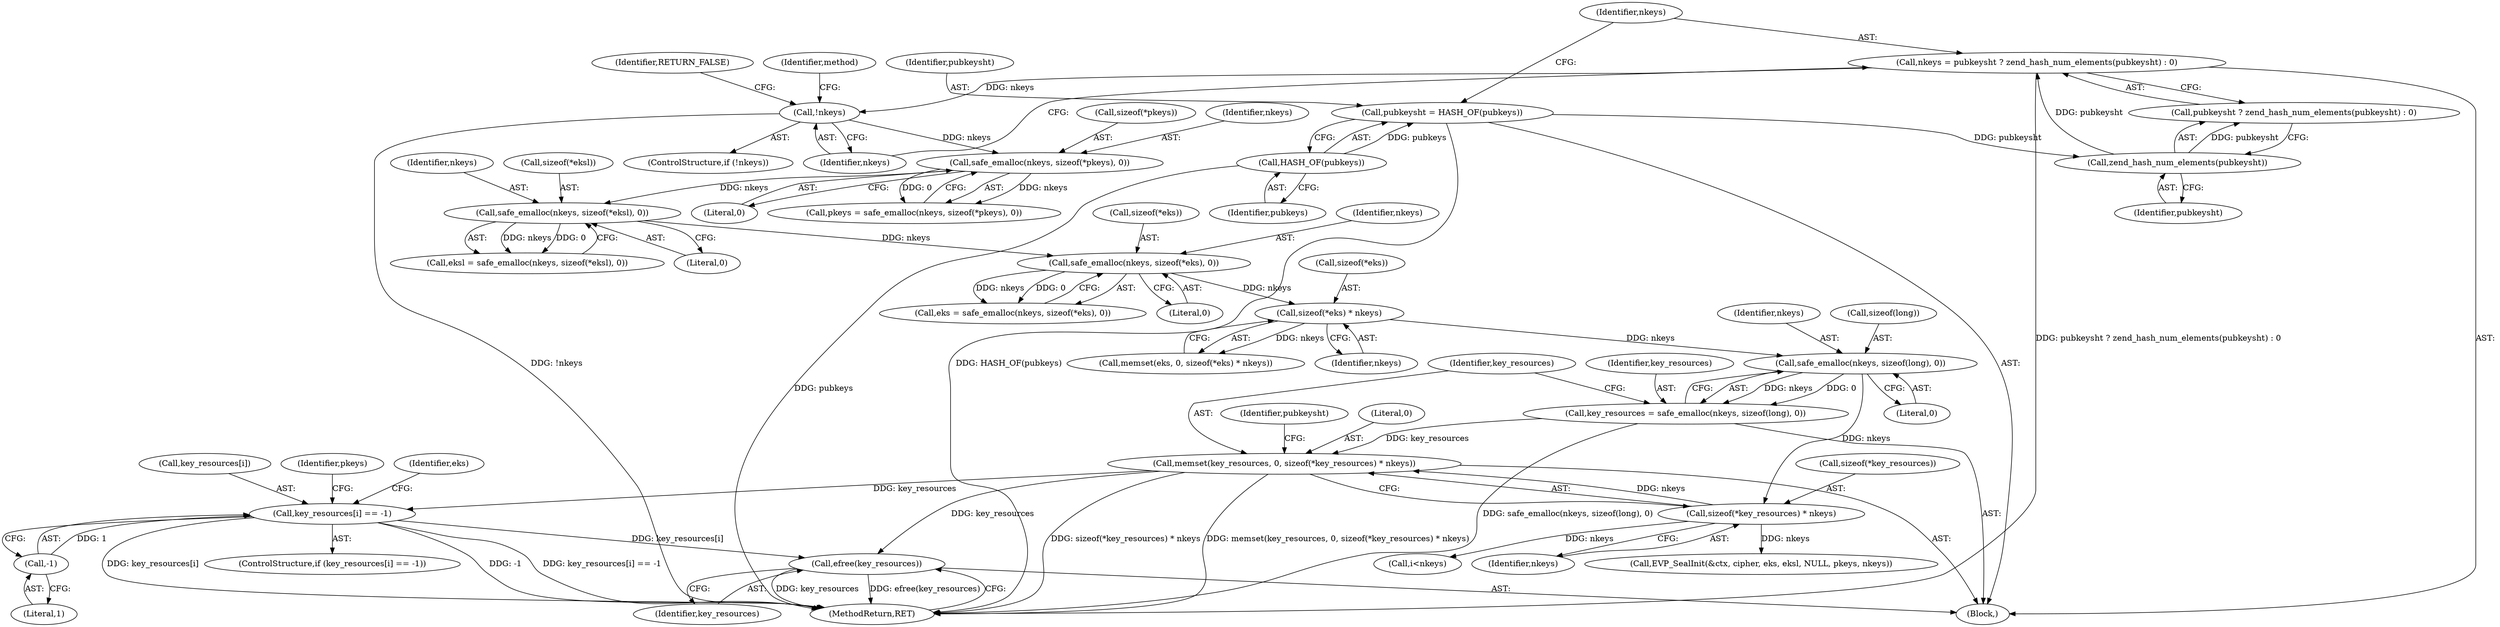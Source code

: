 digraph "0_php_89637c6b41b510c20d262c17483f582f115c66d6@array" {
"1000479" [label="(Call,key_resources[i] == -1)"];
"1000219" [label="(Call,memset(key_resources, 0, sizeof(*key_resources) * nkeys))"];
"1000212" [label="(Call,key_resources = safe_emalloc(nkeys, sizeof(long), 0))"];
"1000214" [label="(Call,safe_emalloc(nkeys, sizeof(long), 0))"];
"1000207" [label="(Call,sizeof(*eks) * nkeys)"];
"1000198" [label="(Call,safe_emalloc(nkeys, sizeof(*eks), 0))"];
"1000190" [label="(Call,safe_emalloc(nkeys, sizeof(*eksl), 0))"];
"1000182" [label="(Call,safe_emalloc(nkeys, sizeof(*pkeys), 0))"];
"1000152" [label="(Call,!nkeys)"];
"1000144" [label="(Call,nkeys = pubkeysht ? zend_hash_num_elements(pubkeysht) : 0)"];
"1000148" [label="(Call,zend_hash_num_elements(pubkeysht))"];
"1000140" [label="(Call,pubkeysht = HASH_OF(pubkeys))"];
"1000142" [label="(Call,HASH_OF(pubkeys))"];
"1000222" [label="(Call,sizeof(*key_resources) * nkeys)"];
"1000483" [label="(Call,-1)"];
"1000505" [label="(Call,efree(key_resources))"];
"1000218" [label="(Literal,0)"];
"1000146" [label="(Call,pubkeysht ? zend_hash_num_elements(pubkeysht) : 0)"];
"1000226" [label="(Identifier,nkeys)"];
"1000314" [label="(Call,EVP_SealInit(&ctx, cipher, eks, eksl, NULL, pkeys, nkeys))"];
"1000488" [label="(Identifier,pkeys)"];
"1000505" [label="(Call,efree(key_resources))"];
"1000196" [label="(Call,eks = safe_emalloc(nkeys, sizeof(*eks), 0))"];
"1000213" [label="(Identifier,key_resources)"];
"1000479" [label="(Call,key_resources[i] == -1)"];
"1000492" [label="(Identifier,eks)"];
"1000203" [label="(Literal,0)"];
"1000155" [label="(Identifier,RETURN_FALSE)"];
"1000145" [label="(Identifier,nkeys)"];
"1000187" [label="(Literal,0)"];
"1000507" [label="(MethodReturn,RET)"];
"1000149" [label="(Identifier,pubkeysht)"];
"1000198" [label="(Call,safe_emalloc(nkeys, sizeof(*eks), 0))"];
"1000184" [label="(Call,sizeof(*pkeys))"];
"1000484" [label="(Literal,1)"];
"1000141" [label="(Identifier,pubkeysht)"];
"1000182" [label="(Call,safe_emalloc(nkeys, sizeof(*pkeys), 0))"];
"1000200" [label="(Call,sizeof(*eks))"];
"1000228" [label="(Identifier,pubkeysht)"];
"1000157" [label="(Identifier,method)"];
"1000190" [label="(Call,safe_emalloc(nkeys, sizeof(*eksl), 0))"];
"1000148" [label="(Call,zend_hash_num_elements(pubkeysht))"];
"1000212" [label="(Call,key_resources = safe_emalloc(nkeys, sizeof(long), 0))"];
"1000144" [label="(Call,nkeys = pubkeysht ? zend_hash_num_elements(pubkeysht) : 0)"];
"1000506" [label="(Identifier,key_resources)"];
"1000152" [label="(Call,!nkeys)"];
"1000153" [label="(Identifier,nkeys)"];
"1000223" [label="(Call,sizeof(*key_resources))"];
"1000211" [label="(Identifier,nkeys)"];
"1000220" [label="(Identifier,key_resources)"];
"1000480" [label="(Call,key_resources[i])"];
"1000472" [label="(Call,i<nkeys)"];
"1000478" [label="(ControlStructure,if (key_resources[i] == -1))"];
"1000214" [label="(Call,safe_emalloc(nkeys, sizeof(long), 0))"];
"1000221" [label="(Literal,0)"];
"1000151" [label="(ControlStructure,if (!nkeys))"];
"1000195" [label="(Literal,0)"];
"1000142" [label="(Call,HASH_OF(pubkeys))"];
"1000219" [label="(Call,memset(key_resources, 0, sizeof(*key_resources) * nkeys))"];
"1000215" [label="(Identifier,nkeys)"];
"1000199" [label="(Identifier,nkeys)"];
"1000107" [label="(Block,)"];
"1000188" [label="(Call,eksl = safe_emalloc(nkeys, sizeof(*eksl), 0))"];
"1000143" [label="(Identifier,pubkeys)"];
"1000180" [label="(Call,pkeys = safe_emalloc(nkeys, sizeof(*pkeys), 0))"];
"1000483" [label="(Call,-1)"];
"1000140" [label="(Call,pubkeysht = HASH_OF(pubkeys))"];
"1000192" [label="(Call,sizeof(*eksl))"];
"1000208" [label="(Call,sizeof(*eks))"];
"1000216" [label="(Call,sizeof(long))"];
"1000183" [label="(Identifier,nkeys)"];
"1000204" [label="(Call,memset(eks, 0, sizeof(*eks) * nkeys))"];
"1000222" [label="(Call,sizeof(*key_resources) * nkeys)"];
"1000191" [label="(Identifier,nkeys)"];
"1000207" [label="(Call,sizeof(*eks) * nkeys)"];
"1000479" -> "1000478"  [label="AST: "];
"1000479" -> "1000483"  [label="CFG: "];
"1000480" -> "1000479"  [label="AST: "];
"1000483" -> "1000479"  [label="AST: "];
"1000488" -> "1000479"  [label="CFG: "];
"1000492" -> "1000479"  [label="CFG: "];
"1000479" -> "1000507"  [label="DDG: -1"];
"1000479" -> "1000507"  [label="DDG: key_resources[i] == -1"];
"1000479" -> "1000507"  [label="DDG: key_resources[i]"];
"1000219" -> "1000479"  [label="DDG: key_resources"];
"1000483" -> "1000479"  [label="DDG: 1"];
"1000479" -> "1000505"  [label="DDG: key_resources[i]"];
"1000219" -> "1000107"  [label="AST: "];
"1000219" -> "1000222"  [label="CFG: "];
"1000220" -> "1000219"  [label="AST: "];
"1000221" -> "1000219"  [label="AST: "];
"1000222" -> "1000219"  [label="AST: "];
"1000228" -> "1000219"  [label="CFG: "];
"1000219" -> "1000507"  [label="DDG: memset(key_resources, 0, sizeof(*key_resources) * nkeys)"];
"1000219" -> "1000507"  [label="DDG: sizeof(*key_resources) * nkeys"];
"1000212" -> "1000219"  [label="DDG: key_resources"];
"1000222" -> "1000219"  [label="DDG: nkeys"];
"1000219" -> "1000505"  [label="DDG: key_resources"];
"1000212" -> "1000107"  [label="AST: "];
"1000212" -> "1000214"  [label="CFG: "];
"1000213" -> "1000212"  [label="AST: "];
"1000214" -> "1000212"  [label="AST: "];
"1000220" -> "1000212"  [label="CFG: "];
"1000212" -> "1000507"  [label="DDG: safe_emalloc(nkeys, sizeof(long), 0)"];
"1000214" -> "1000212"  [label="DDG: nkeys"];
"1000214" -> "1000212"  [label="DDG: 0"];
"1000214" -> "1000218"  [label="CFG: "];
"1000215" -> "1000214"  [label="AST: "];
"1000216" -> "1000214"  [label="AST: "];
"1000218" -> "1000214"  [label="AST: "];
"1000207" -> "1000214"  [label="DDG: nkeys"];
"1000214" -> "1000222"  [label="DDG: nkeys"];
"1000207" -> "1000204"  [label="AST: "];
"1000207" -> "1000211"  [label="CFG: "];
"1000208" -> "1000207"  [label="AST: "];
"1000211" -> "1000207"  [label="AST: "];
"1000204" -> "1000207"  [label="CFG: "];
"1000207" -> "1000204"  [label="DDG: nkeys"];
"1000198" -> "1000207"  [label="DDG: nkeys"];
"1000198" -> "1000196"  [label="AST: "];
"1000198" -> "1000203"  [label="CFG: "];
"1000199" -> "1000198"  [label="AST: "];
"1000200" -> "1000198"  [label="AST: "];
"1000203" -> "1000198"  [label="AST: "];
"1000196" -> "1000198"  [label="CFG: "];
"1000198" -> "1000196"  [label="DDG: nkeys"];
"1000198" -> "1000196"  [label="DDG: 0"];
"1000190" -> "1000198"  [label="DDG: nkeys"];
"1000190" -> "1000188"  [label="AST: "];
"1000190" -> "1000195"  [label="CFG: "];
"1000191" -> "1000190"  [label="AST: "];
"1000192" -> "1000190"  [label="AST: "];
"1000195" -> "1000190"  [label="AST: "];
"1000188" -> "1000190"  [label="CFG: "];
"1000190" -> "1000188"  [label="DDG: nkeys"];
"1000190" -> "1000188"  [label="DDG: 0"];
"1000182" -> "1000190"  [label="DDG: nkeys"];
"1000182" -> "1000180"  [label="AST: "];
"1000182" -> "1000187"  [label="CFG: "];
"1000183" -> "1000182"  [label="AST: "];
"1000184" -> "1000182"  [label="AST: "];
"1000187" -> "1000182"  [label="AST: "];
"1000180" -> "1000182"  [label="CFG: "];
"1000182" -> "1000180"  [label="DDG: nkeys"];
"1000182" -> "1000180"  [label="DDG: 0"];
"1000152" -> "1000182"  [label="DDG: nkeys"];
"1000152" -> "1000151"  [label="AST: "];
"1000152" -> "1000153"  [label="CFG: "];
"1000153" -> "1000152"  [label="AST: "];
"1000155" -> "1000152"  [label="CFG: "];
"1000157" -> "1000152"  [label="CFG: "];
"1000152" -> "1000507"  [label="DDG: !nkeys"];
"1000144" -> "1000152"  [label="DDG: nkeys"];
"1000144" -> "1000107"  [label="AST: "];
"1000144" -> "1000146"  [label="CFG: "];
"1000145" -> "1000144"  [label="AST: "];
"1000146" -> "1000144"  [label="AST: "];
"1000153" -> "1000144"  [label="CFG: "];
"1000144" -> "1000507"  [label="DDG: pubkeysht ? zend_hash_num_elements(pubkeysht) : 0"];
"1000148" -> "1000144"  [label="DDG: pubkeysht"];
"1000148" -> "1000146"  [label="AST: "];
"1000148" -> "1000149"  [label="CFG: "];
"1000149" -> "1000148"  [label="AST: "];
"1000146" -> "1000148"  [label="CFG: "];
"1000148" -> "1000146"  [label="DDG: pubkeysht"];
"1000140" -> "1000148"  [label="DDG: pubkeysht"];
"1000140" -> "1000107"  [label="AST: "];
"1000140" -> "1000142"  [label="CFG: "];
"1000141" -> "1000140"  [label="AST: "];
"1000142" -> "1000140"  [label="AST: "];
"1000145" -> "1000140"  [label="CFG: "];
"1000140" -> "1000507"  [label="DDG: HASH_OF(pubkeys)"];
"1000142" -> "1000140"  [label="DDG: pubkeys"];
"1000142" -> "1000143"  [label="CFG: "];
"1000143" -> "1000142"  [label="AST: "];
"1000142" -> "1000507"  [label="DDG: pubkeys"];
"1000222" -> "1000226"  [label="CFG: "];
"1000223" -> "1000222"  [label="AST: "];
"1000226" -> "1000222"  [label="AST: "];
"1000222" -> "1000314"  [label="DDG: nkeys"];
"1000222" -> "1000472"  [label="DDG: nkeys"];
"1000483" -> "1000484"  [label="CFG: "];
"1000484" -> "1000483"  [label="AST: "];
"1000505" -> "1000107"  [label="AST: "];
"1000505" -> "1000506"  [label="CFG: "];
"1000506" -> "1000505"  [label="AST: "];
"1000507" -> "1000505"  [label="CFG: "];
"1000505" -> "1000507"  [label="DDG: key_resources"];
"1000505" -> "1000507"  [label="DDG: efree(key_resources)"];
}
